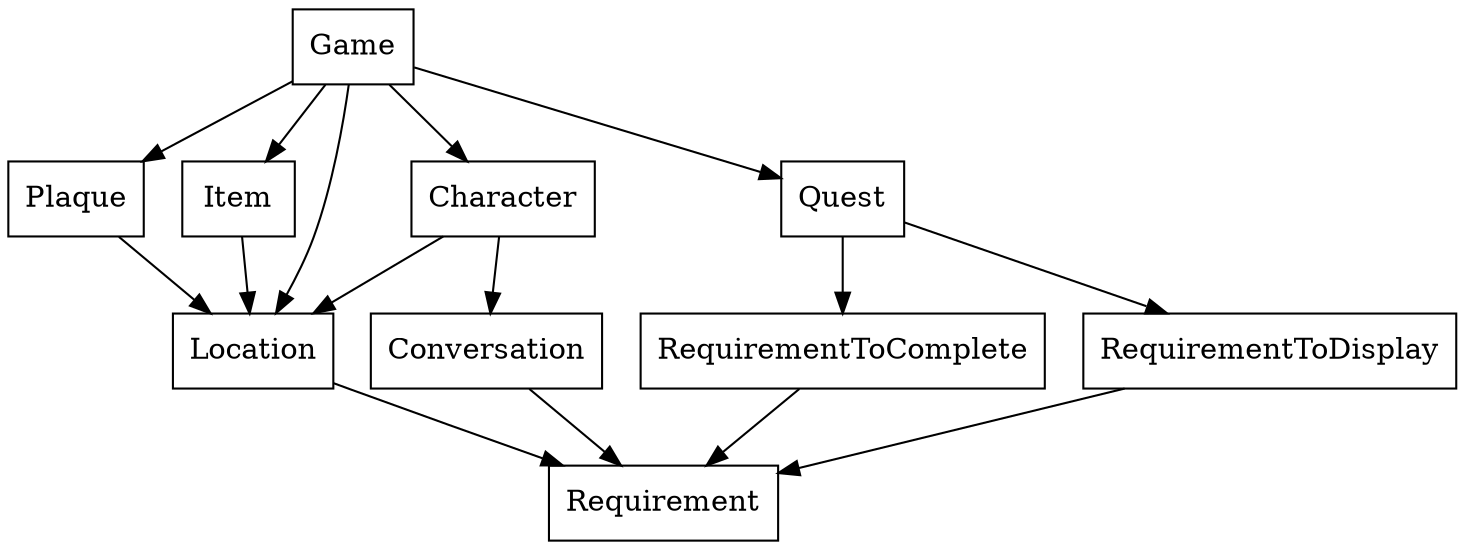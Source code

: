digraph G {

	node [
		shape = "record"
	];

	Game->Plaque;
	Game->Character;
	Game->Item;
	Game->Quest;
	Game->Location;

	Plaque->Location;
	Character->Location;
	Item->Location;

	Character->Conversation;

	Location->Requirement;
	Conversation->Requirement;
	Quest->RequirementToComplete->Requirement;
	Quest->RequirementToDisplay->Requirement;
}
